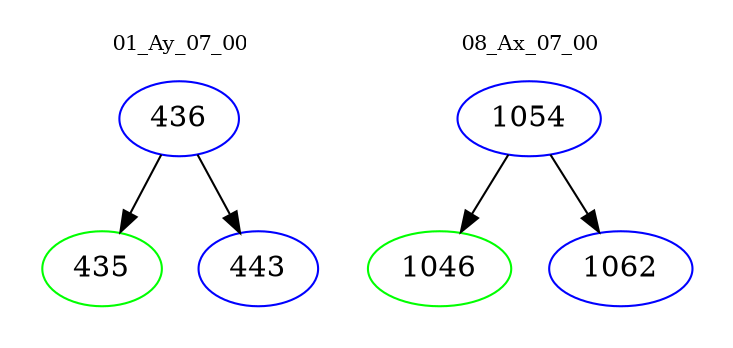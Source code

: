 digraph{
subgraph cluster_0 {
color = white
label = "01_Ay_07_00";
fontsize=10;
T0_436 [label="436", color="blue"]
T0_436 -> T0_435 [color="black"]
T0_435 [label="435", color="green"]
T0_436 -> T0_443 [color="black"]
T0_443 [label="443", color="blue"]
}
subgraph cluster_1 {
color = white
label = "08_Ax_07_00";
fontsize=10;
T1_1054 [label="1054", color="blue"]
T1_1054 -> T1_1046 [color="black"]
T1_1046 [label="1046", color="green"]
T1_1054 -> T1_1062 [color="black"]
T1_1062 [label="1062", color="blue"]
}
}
